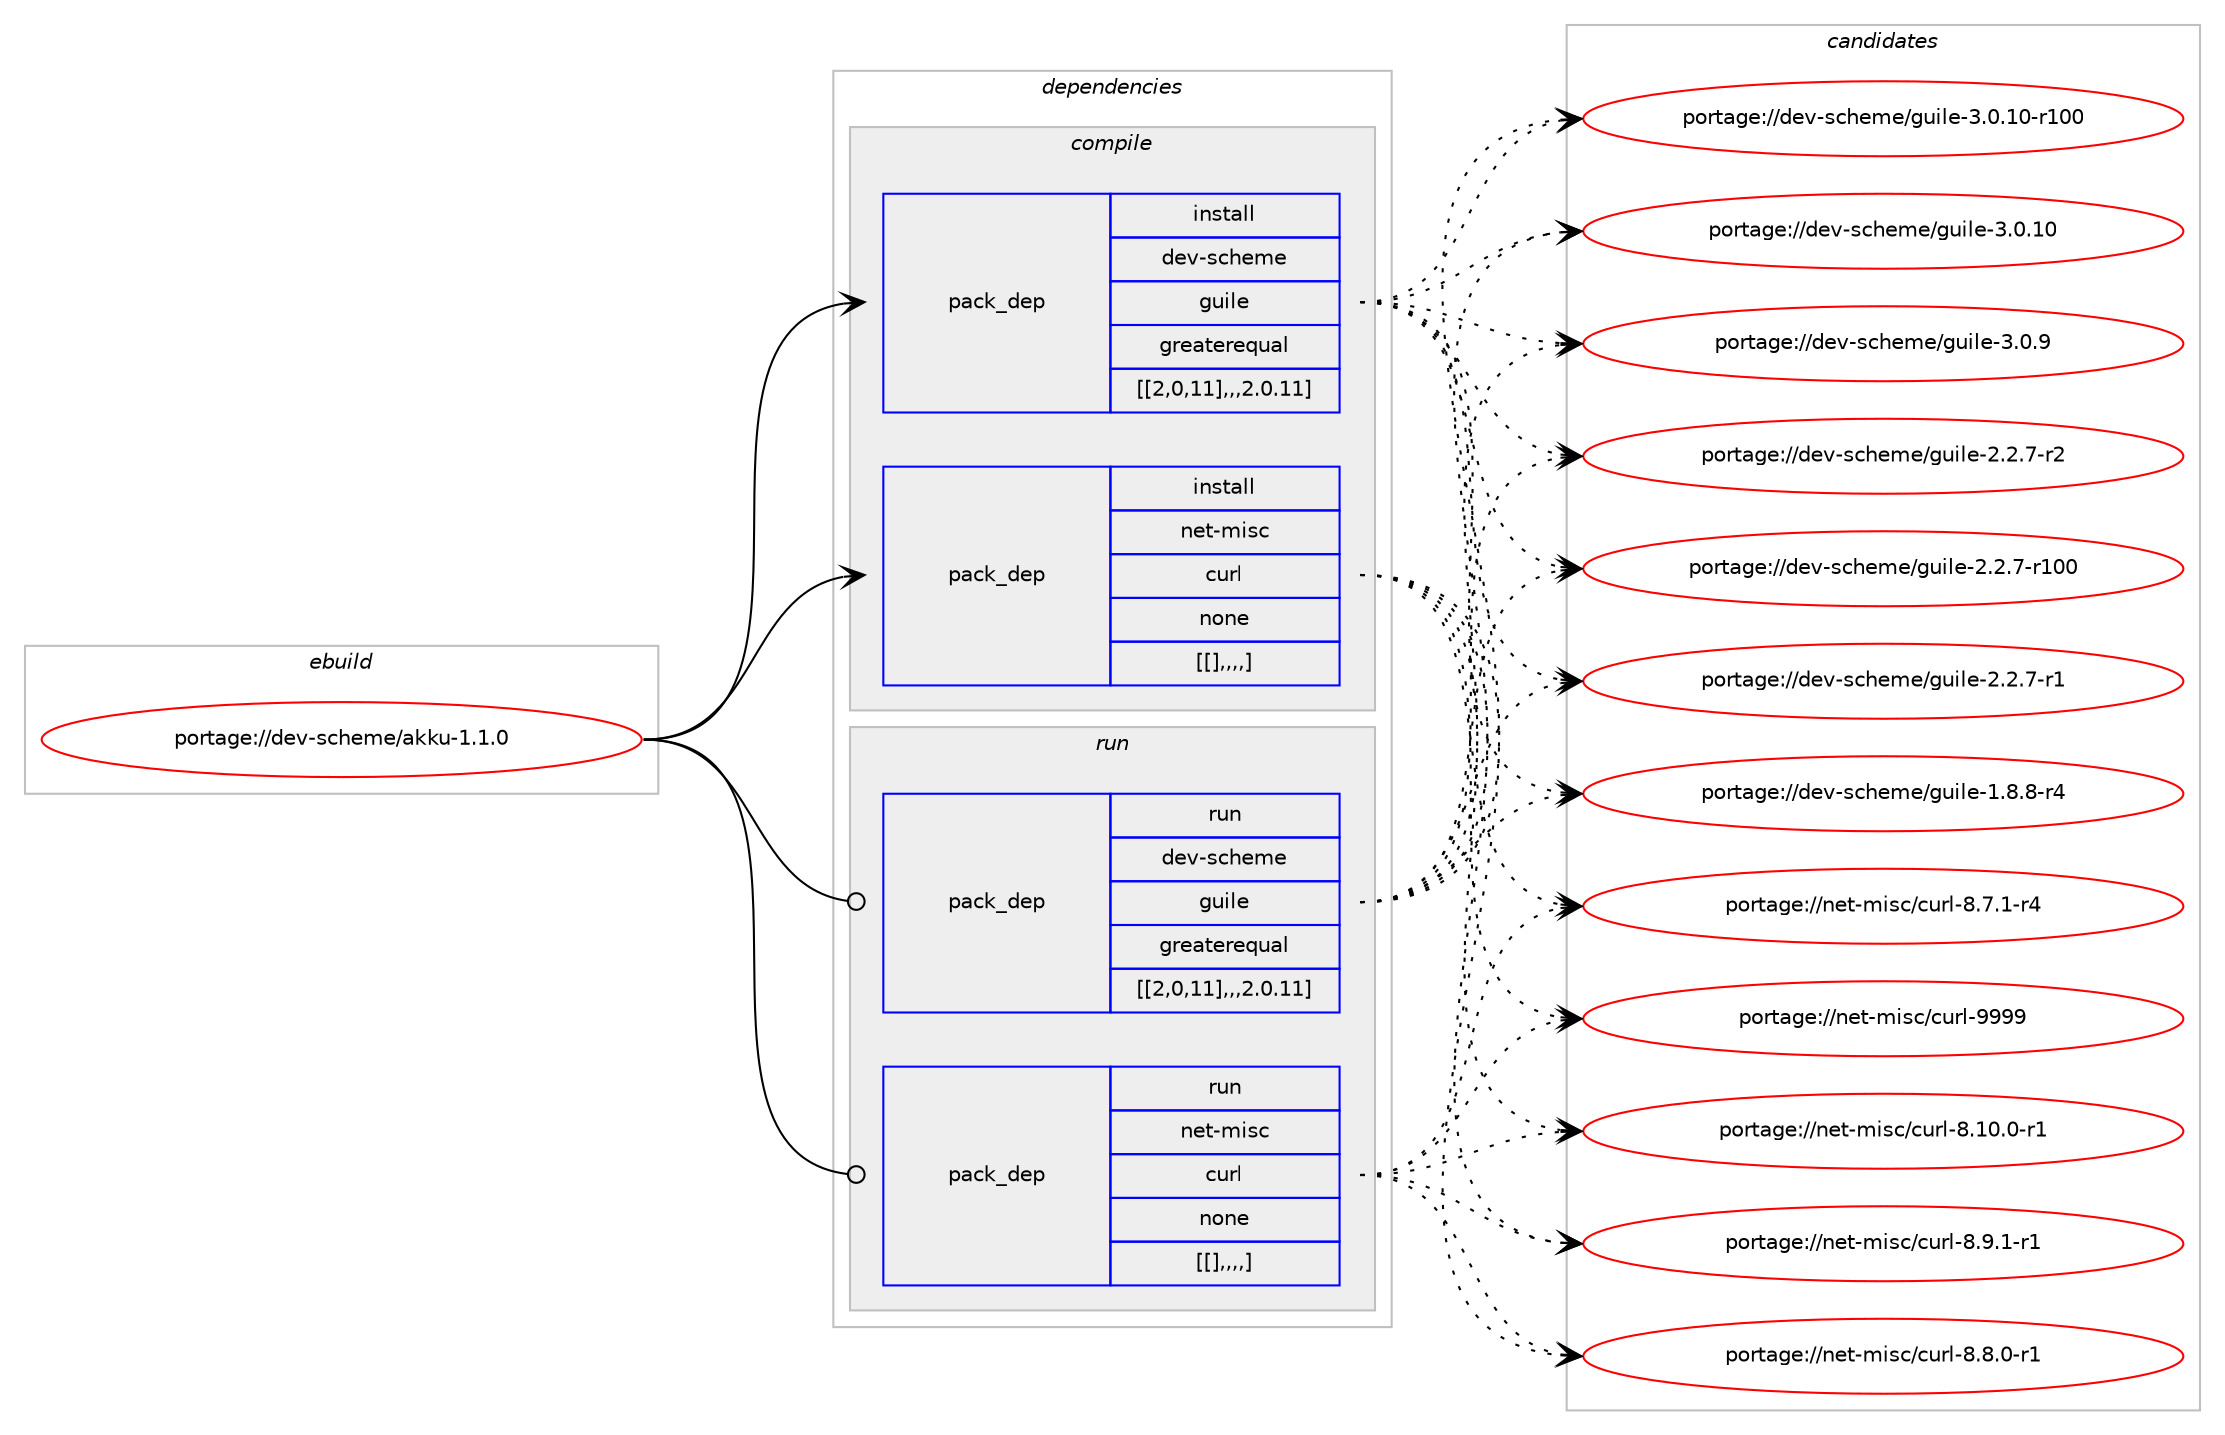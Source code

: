 digraph prolog {

# *************
# Graph options
# *************

newrank=true;
concentrate=true;
compound=true;
graph [rankdir=LR,fontname=Helvetica,fontsize=10,ranksep=1.5];#, ranksep=2.5, nodesep=0.2];
edge  [arrowhead=vee];
node  [fontname=Helvetica,fontsize=10];

# **********
# The ebuild
# **********

subgraph cluster_leftcol {
color=gray;
label=<<i>ebuild</i>>;
id [label="portage://dev-scheme/akku-1.1.0", color=red, width=4, href="../dev-scheme/akku-1.1.0.svg"];
}

# ****************
# The dependencies
# ****************

subgraph cluster_midcol {
color=gray;
label=<<i>dependencies</i>>;
subgraph cluster_compile {
fillcolor="#eeeeee";
style=filled;
label=<<i>compile</i>>;
subgraph pack149725 {
dependency211729 [label=<<TABLE BORDER="0" CELLBORDER="1" CELLSPACING="0" CELLPADDING="4" WIDTH="220"><TR><TD ROWSPAN="6" CELLPADDING="30">pack_dep</TD></TR><TR><TD WIDTH="110">install</TD></TR><TR><TD>dev-scheme</TD></TR><TR><TD>guile</TD></TR><TR><TD>greaterequal</TD></TR><TR><TD>[[2,0,11],,,2.0.11]</TD></TR></TABLE>>, shape=none, color=blue];
}
id:e -> dependency211729:w [weight=20,style="solid",arrowhead="vee"];
subgraph pack149726 {
dependency211730 [label=<<TABLE BORDER="0" CELLBORDER="1" CELLSPACING="0" CELLPADDING="4" WIDTH="220"><TR><TD ROWSPAN="6" CELLPADDING="30">pack_dep</TD></TR><TR><TD WIDTH="110">install</TD></TR><TR><TD>net-misc</TD></TR><TR><TD>curl</TD></TR><TR><TD>none</TD></TR><TR><TD>[[],,,,]</TD></TR></TABLE>>, shape=none, color=blue];
}
id:e -> dependency211730:w [weight=20,style="solid",arrowhead="vee"];
}
subgraph cluster_compileandrun {
fillcolor="#eeeeee";
style=filled;
label=<<i>compile and run</i>>;
}
subgraph cluster_run {
fillcolor="#eeeeee";
style=filled;
label=<<i>run</i>>;
subgraph pack149727 {
dependency211731 [label=<<TABLE BORDER="0" CELLBORDER="1" CELLSPACING="0" CELLPADDING="4" WIDTH="220"><TR><TD ROWSPAN="6" CELLPADDING="30">pack_dep</TD></TR><TR><TD WIDTH="110">run</TD></TR><TR><TD>dev-scheme</TD></TR><TR><TD>guile</TD></TR><TR><TD>greaterequal</TD></TR><TR><TD>[[2,0,11],,,2.0.11]</TD></TR></TABLE>>, shape=none, color=blue];
}
id:e -> dependency211731:w [weight=20,style="solid",arrowhead="odot"];
subgraph pack149728 {
dependency211732 [label=<<TABLE BORDER="0" CELLBORDER="1" CELLSPACING="0" CELLPADDING="4" WIDTH="220"><TR><TD ROWSPAN="6" CELLPADDING="30">pack_dep</TD></TR><TR><TD WIDTH="110">run</TD></TR><TR><TD>net-misc</TD></TR><TR><TD>curl</TD></TR><TR><TD>none</TD></TR><TR><TD>[[],,,,]</TD></TR></TABLE>>, shape=none, color=blue];
}
id:e -> dependency211732:w [weight=20,style="solid",arrowhead="odot"];
}
}

# **************
# The candidates
# **************

subgraph cluster_choices {
rank=same;
color=gray;
label=<<i>candidates</i>>;

subgraph choice149725 {
color=black;
nodesep=1;
choice1001011184511599104101109101471031171051081014551464846494845114494848 [label="portage://dev-scheme/guile-3.0.10-r100", color=red, width=4,href="../dev-scheme/guile-3.0.10-r100.svg"];
choice10010111845115991041011091014710311710510810145514648464948 [label="portage://dev-scheme/guile-3.0.10", color=red, width=4,href="../dev-scheme/guile-3.0.10.svg"];
choice100101118451159910410110910147103117105108101455146484657 [label="portage://dev-scheme/guile-3.0.9", color=red, width=4,href="../dev-scheme/guile-3.0.9.svg"];
choice1001011184511599104101109101471031171051081014550465046554511450 [label="portage://dev-scheme/guile-2.2.7-r2", color=red, width=4,href="../dev-scheme/guile-2.2.7-r2.svg"];
choice10010111845115991041011091014710311710510810145504650465545114494848 [label="portage://dev-scheme/guile-2.2.7-r100", color=red, width=4,href="../dev-scheme/guile-2.2.7-r100.svg"];
choice1001011184511599104101109101471031171051081014550465046554511449 [label="portage://dev-scheme/guile-2.2.7-r1", color=red, width=4,href="../dev-scheme/guile-2.2.7-r1.svg"];
choice1001011184511599104101109101471031171051081014549465646564511452 [label="portage://dev-scheme/guile-1.8.8-r4", color=red, width=4,href="../dev-scheme/guile-1.8.8-r4.svg"];
dependency211729:e -> choice1001011184511599104101109101471031171051081014551464846494845114494848:w [style=dotted,weight="100"];
dependency211729:e -> choice10010111845115991041011091014710311710510810145514648464948:w [style=dotted,weight="100"];
dependency211729:e -> choice100101118451159910410110910147103117105108101455146484657:w [style=dotted,weight="100"];
dependency211729:e -> choice1001011184511599104101109101471031171051081014550465046554511450:w [style=dotted,weight="100"];
dependency211729:e -> choice10010111845115991041011091014710311710510810145504650465545114494848:w [style=dotted,weight="100"];
dependency211729:e -> choice1001011184511599104101109101471031171051081014550465046554511449:w [style=dotted,weight="100"];
dependency211729:e -> choice1001011184511599104101109101471031171051081014549465646564511452:w [style=dotted,weight="100"];
}
subgraph choice149726 {
color=black;
nodesep=1;
choice110101116451091051159947991171141084557575757 [label="portage://net-misc/curl-9999", color=red, width=4,href="../net-misc/curl-9999.svg"];
choice11010111645109105115994799117114108455646494846484511449 [label="portage://net-misc/curl-8.10.0-r1", color=red, width=4,href="../net-misc/curl-8.10.0-r1.svg"];
choice110101116451091051159947991171141084556465746494511449 [label="portage://net-misc/curl-8.9.1-r1", color=red, width=4,href="../net-misc/curl-8.9.1-r1.svg"];
choice110101116451091051159947991171141084556465646484511449 [label="portage://net-misc/curl-8.8.0-r1", color=red, width=4,href="../net-misc/curl-8.8.0-r1.svg"];
choice110101116451091051159947991171141084556465546494511452 [label="portage://net-misc/curl-8.7.1-r4", color=red, width=4,href="../net-misc/curl-8.7.1-r4.svg"];
dependency211730:e -> choice110101116451091051159947991171141084557575757:w [style=dotted,weight="100"];
dependency211730:e -> choice11010111645109105115994799117114108455646494846484511449:w [style=dotted,weight="100"];
dependency211730:e -> choice110101116451091051159947991171141084556465746494511449:w [style=dotted,weight="100"];
dependency211730:e -> choice110101116451091051159947991171141084556465646484511449:w [style=dotted,weight="100"];
dependency211730:e -> choice110101116451091051159947991171141084556465546494511452:w [style=dotted,weight="100"];
}
subgraph choice149727 {
color=black;
nodesep=1;
choice1001011184511599104101109101471031171051081014551464846494845114494848 [label="portage://dev-scheme/guile-3.0.10-r100", color=red, width=4,href="../dev-scheme/guile-3.0.10-r100.svg"];
choice10010111845115991041011091014710311710510810145514648464948 [label="portage://dev-scheme/guile-3.0.10", color=red, width=4,href="../dev-scheme/guile-3.0.10.svg"];
choice100101118451159910410110910147103117105108101455146484657 [label="portage://dev-scheme/guile-3.0.9", color=red, width=4,href="../dev-scheme/guile-3.0.9.svg"];
choice1001011184511599104101109101471031171051081014550465046554511450 [label="portage://dev-scheme/guile-2.2.7-r2", color=red, width=4,href="../dev-scheme/guile-2.2.7-r2.svg"];
choice10010111845115991041011091014710311710510810145504650465545114494848 [label="portage://dev-scheme/guile-2.2.7-r100", color=red, width=4,href="../dev-scheme/guile-2.2.7-r100.svg"];
choice1001011184511599104101109101471031171051081014550465046554511449 [label="portage://dev-scheme/guile-2.2.7-r1", color=red, width=4,href="../dev-scheme/guile-2.2.7-r1.svg"];
choice1001011184511599104101109101471031171051081014549465646564511452 [label="portage://dev-scheme/guile-1.8.8-r4", color=red, width=4,href="../dev-scheme/guile-1.8.8-r4.svg"];
dependency211731:e -> choice1001011184511599104101109101471031171051081014551464846494845114494848:w [style=dotted,weight="100"];
dependency211731:e -> choice10010111845115991041011091014710311710510810145514648464948:w [style=dotted,weight="100"];
dependency211731:e -> choice100101118451159910410110910147103117105108101455146484657:w [style=dotted,weight="100"];
dependency211731:e -> choice1001011184511599104101109101471031171051081014550465046554511450:w [style=dotted,weight="100"];
dependency211731:e -> choice10010111845115991041011091014710311710510810145504650465545114494848:w [style=dotted,weight="100"];
dependency211731:e -> choice1001011184511599104101109101471031171051081014550465046554511449:w [style=dotted,weight="100"];
dependency211731:e -> choice1001011184511599104101109101471031171051081014549465646564511452:w [style=dotted,weight="100"];
}
subgraph choice149728 {
color=black;
nodesep=1;
choice110101116451091051159947991171141084557575757 [label="portage://net-misc/curl-9999", color=red, width=4,href="../net-misc/curl-9999.svg"];
choice11010111645109105115994799117114108455646494846484511449 [label="portage://net-misc/curl-8.10.0-r1", color=red, width=4,href="../net-misc/curl-8.10.0-r1.svg"];
choice110101116451091051159947991171141084556465746494511449 [label="portage://net-misc/curl-8.9.1-r1", color=red, width=4,href="../net-misc/curl-8.9.1-r1.svg"];
choice110101116451091051159947991171141084556465646484511449 [label="portage://net-misc/curl-8.8.0-r1", color=red, width=4,href="../net-misc/curl-8.8.0-r1.svg"];
choice110101116451091051159947991171141084556465546494511452 [label="portage://net-misc/curl-8.7.1-r4", color=red, width=4,href="../net-misc/curl-8.7.1-r4.svg"];
dependency211732:e -> choice110101116451091051159947991171141084557575757:w [style=dotted,weight="100"];
dependency211732:e -> choice11010111645109105115994799117114108455646494846484511449:w [style=dotted,weight="100"];
dependency211732:e -> choice110101116451091051159947991171141084556465746494511449:w [style=dotted,weight="100"];
dependency211732:e -> choice110101116451091051159947991171141084556465646484511449:w [style=dotted,weight="100"];
dependency211732:e -> choice110101116451091051159947991171141084556465546494511452:w [style=dotted,weight="100"];
}
}

}
